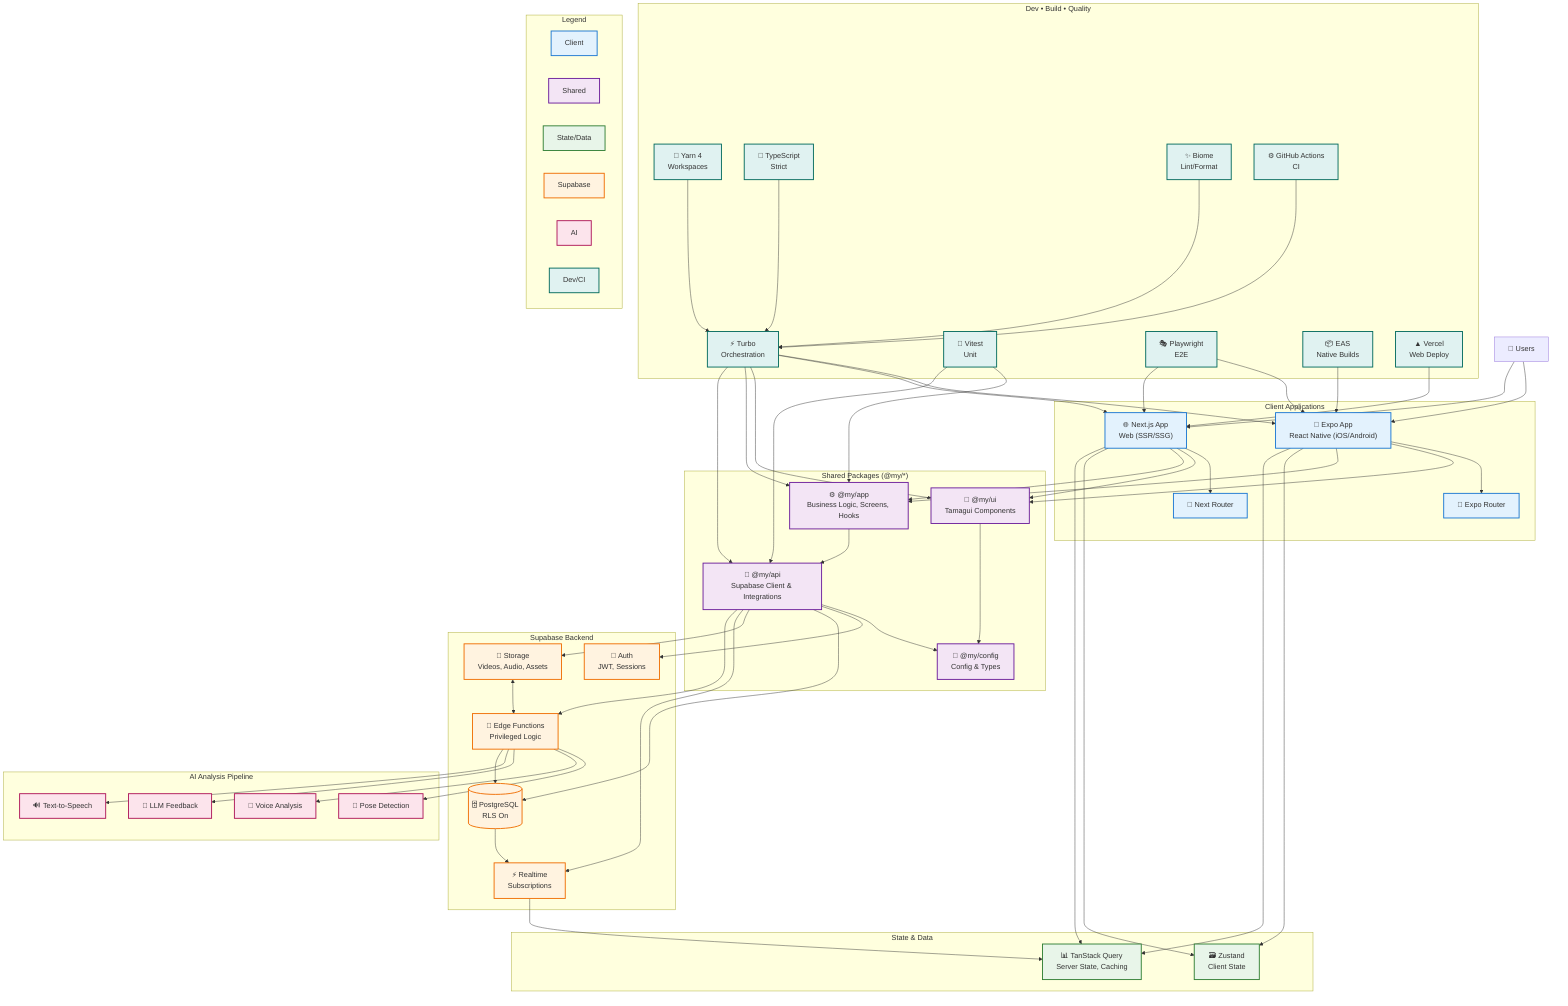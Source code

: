 graph TB
    %% Clear System Architecture (Holistic Blueprint)

    %% Users
    User["👤 Users"]

    %% Client Applications
    subgraph "Client Applications"
        ExpoApp["📱 Expo App\nReact Native (iOS/Android)"]
        NextApp["🌐 Next.js App\nWeb (SSR/SSG)"]
        ExpoRouter["🧭 Expo Router"]
        NextRouter["🧭 Next Router"]
    end

    %% Shared Packages (Monorepo)
    subgraph "Shared Packages (@my/*)"
        UIPkg["🎨 @my/ui\nTamagui Components"]
        AppPkg["⚙️ @my/app\nBusiness Logic, Screens, Hooks"]
        APIPkg["🔌 @my/api\nSupabase Client & Integrations"]
        ConfigPkg["🧰 @my/config\nConfig & Types"]
    end

    %% State & Data Fetching
    subgraph "State & Data"
        Zustand["🗃️ Zustand\nClient State"]
        TSQ["📊 TanStack Query\nServer State, Caching"]
    end

    %% Backend (Supabase)
    subgraph "Supabase Backend"
        Auth["🔐 Auth\nJWT, Sessions"]
        DB[("🗄️ PostgreSQL\nRLS On")] 
        Storage["📁 Storage\nVideos, Audio, Assets"]
        Realtime["⚡ Realtime\nSubscriptions"]
        EdgeFns["🧩 Edge Functions\nPrivileged Logic"]
    end

    %% AI Pipeline (Hybrid: Client + Edge)
    subgraph "AI Analysis Pipeline"
        Pose["🕺 Pose Detection"]
        Voice["🎤 Voice Analysis"]
        LLM["🧠 LLM Feedback"]
        TTS["🔊 Text-to-Speech"]
    end

    %% Dev, Build, and Quality
    subgraph "Dev • Build • Quality"
        Turbo["⚡ Turbo\nOrchestration"]
        Yarn["🧶 Yarn 4\nWorkspaces"]
        TS["📝 TypeScript\nStrict"]
        Biome["✨ Biome\nLint/Format"]
        Vitest["🧪 Vitest\nUnit"]
        Playwright["🎭 Playwright\nE2E"]
        GHA["⚙️ GitHub Actions\nCI"]
        EAS["📦 EAS\nNative Builds"]
        Vercel["▲ Vercel\nWeb Deploy"]
    end

    %% User Flows
    User --> ExpoApp
    User --> NextApp

    %% App Composition
    ExpoApp --> ExpoRouter
    NextApp --> NextRouter
    ExpoApp --> UIPkg
    NextApp --> UIPkg
    ExpoApp --> AppPkg
    NextApp --> AppPkg
    AppPkg --> APIPkg
    UIPkg --> ConfigPkg
    APIPkg --> ConfigPkg

    %% State & Data
    ExpoApp --> Zustand
    NextApp --> Zustand
    ExpoApp --> TSQ
    NextApp --> TSQ

    %% Backend Access (via @my/api)
    APIPkg --> Auth
    APIPkg --> DB
    APIPkg --> Storage
    APIPkg --> Realtime
    APIPkg --> EdgeFns

    %% AI Flow
    EdgeFns --> Pose
    EdgeFns --> Voice
    EdgeFns --> LLM
    EdgeFns --> TTS

    %% Data Movement
    Storage <--> EdgeFns
    EdgeFns --> DB
    DB --> Realtime
    Realtime --> TSQ

    %% Tooling Relationships
    Turbo --> ExpoApp
    Turbo --> NextApp
    Turbo --> UIPkg
    Turbo --> AppPkg
    Turbo --> APIPkg
    Yarn --> Turbo
    TS --> Turbo
    Biome --> Turbo
    Vitest --> AppPkg
    Vitest --> APIPkg
    Playwright --> ExpoApp
    Playwright --> NextApp
    GHA --> Turbo
    EAS --> ExpoApp
    Vercel --> NextApp

    %% Styling
    classDef layerClient fill:#e3f2fd,stroke:#1976d2,stroke-width:2px
    classDef layerShared fill:#f3e5f5,stroke:#6a1b9a,stroke-width:2px
    classDef layerState fill:#e8f5e9,stroke:#2e7d32,stroke-width:2px
    classDef layerBackend fill:#fff3e0,stroke:#ef6c00,stroke-width:2px
    classDef layerAI fill:#fce4ec,stroke:#ad1457,stroke-width:2px
    classDef layerDev fill:#e0f2f1,stroke:#00695c,stroke-width:2px

    class ExpoApp,NextApp,ExpoRouter,NextRouter layerClient
    class UIPkg,AppPkg,APIPkg,ConfigPkg layerShared
    class Zustand,TSQ layerState
    class Auth,DB,Storage,Realtime,EdgeFns layerBackend
    class Pose,Voice,LLM,TTS layerAI
    class Turbo,Yarn,TS,Biome,Vitest,Playwright,GHA,EAS,Vercel layerDev

    %% Legend
    subgraph "Legend"
        direction LR
        L1[Client]:::layerClient
        L2[Shared]:::layerShared
        L3[State/Data]:::layerState
        L4[Supabase]:::layerBackend
        L5[AI]:::layerAI
        L6[Dev/CI]:::layerDev
    end